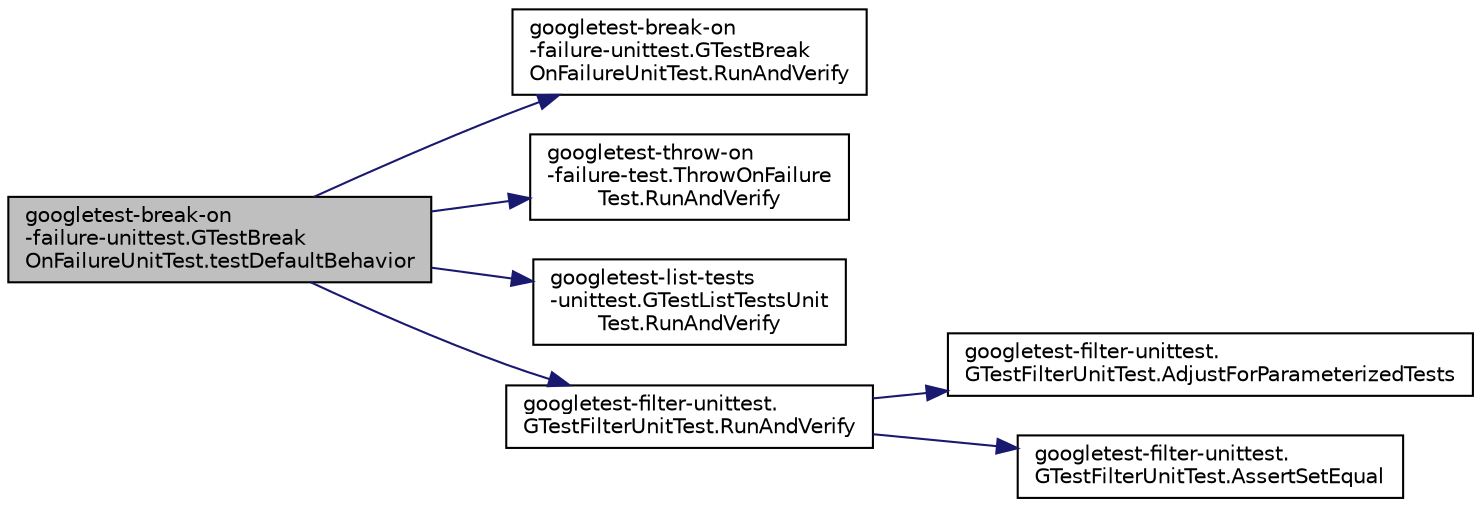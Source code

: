 digraph "googletest-break-on-failure-unittest.GTestBreakOnFailureUnitTest.testDefaultBehavior"
{
 // LATEX_PDF_SIZE
  edge [fontname="Helvetica",fontsize="10",labelfontname="Helvetica",labelfontsize="10"];
  node [fontname="Helvetica",fontsize="10",shape=record];
  rankdir="LR";
  Node1 [label="googletest-break-on\l-failure-unittest.GTestBreak\lOnFailureUnitTest.testDefaultBehavior",height=0.2,width=0.4,color="black", fillcolor="grey75", style="filled", fontcolor="black",tooltip=" "];
  Node1 -> Node2 [color="midnightblue",fontsize="10",style="solid",fontname="Helvetica"];
  Node2 [label="googletest-break-on\l-failure-unittest.GTestBreak\lOnFailureUnitTest.RunAndVerify",height=0.2,width=0.4,color="black", fillcolor="white", style="filled",URL="$classgoogletest-break-on-failure-unittest_1_1_g_test_break_on_failure_unit_test.html#a04676ed51e337fa6be3f99a73a87040d",tooltip=" "];
  Node1 -> Node3 [color="midnightblue",fontsize="10",style="solid",fontname="Helvetica"];
  Node3 [label="googletest-throw-on\l-failure-test.ThrowOnFailure\lTest.RunAndVerify",height=0.2,width=0.4,color="black", fillcolor="white", style="filled",URL="$classgoogletest-throw-on-failure-test_1_1_throw_on_failure_test.html#ac9966623ba3bbd94be99aef689db43f3",tooltip=" "];
  Node1 -> Node4 [color="midnightblue",fontsize="10",style="solid",fontname="Helvetica"];
  Node4 [label="googletest-list-tests\l-unittest.GTestListTestsUnit\lTest.RunAndVerify",height=0.2,width=0.4,color="black", fillcolor="white", style="filled",URL="$classgoogletest-list-tests-unittest_1_1_g_test_list_tests_unit_test.html#a6630e10404717e8edd3df1439fb0d81c",tooltip=" "];
  Node1 -> Node5 [color="midnightblue",fontsize="10",style="solid",fontname="Helvetica"];
  Node5 [label="googletest-filter-unittest.\lGTestFilterUnitTest.RunAndVerify",height=0.2,width=0.4,color="black", fillcolor="white", style="filled",URL="$classgoogletest-filter-unittest_1_1_g_test_filter_unit_test.html#af70e720e3178314cb7ffb4268594ef2b",tooltip=" "];
  Node5 -> Node6 [color="midnightblue",fontsize="10",style="solid",fontname="Helvetica"];
  Node6 [label="googletest-filter-unittest.\lGTestFilterUnitTest.AdjustForParameterizedTests",height=0.2,width=0.4,color="black", fillcolor="white", style="filled",URL="$classgoogletest-filter-unittest_1_1_g_test_filter_unit_test.html#a34dfc0ab056c19a6644fab9880a49c42",tooltip=" "];
  Node5 -> Node7 [color="midnightblue",fontsize="10",style="solid",fontname="Helvetica"];
  Node7 [label="googletest-filter-unittest.\lGTestFilterUnitTest.AssertSetEqual",height=0.2,width=0.4,color="black", fillcolor="white", style="filled",URL="$classgoogletest-filter-unittest_1_1_g_test_filter_unit_test.html#ace0dfd41efa0dc5c019c1e96e6ce8137",tooltip=" "];
}
